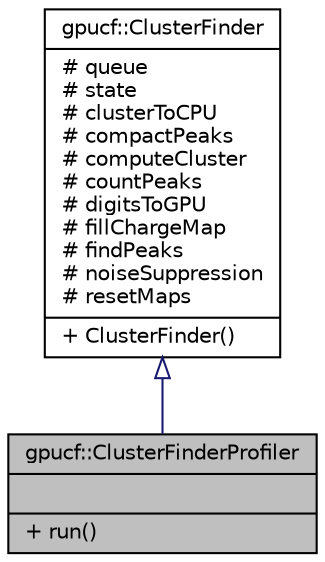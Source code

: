 digraph "gpucf::ClusterFinderProfiler"
{
 // INTERACTIVE_SVG=YES
  bgcolor="transparent";
  edge [fontname="Helvetica",fontsize="10",labelfontname="Helvetica",labelfontsize="10"];
  node [fontname="Helvetica",fontsize="10",shape=record];
  Node1 [label="{gpucf::ClusterFinderProfiler\n||+ run()\l}",height=0.2,width=0.4,color="black", fillcolor="grey75", style="filled", fontcolor="black"];
  Node2 -> Node1 [dir="back",color="midnightblue",fontsize="10",style="solid",arrowtail="onormal",fontname="Helvetica"];
  Node2 [label="{gpucf::ClusterFinder\n|# queue\l# state\l# clusterToCPU\l# compactPeaks\l# computeCluster\l# countPeaks\l# digitsToGPU\l# fillChargeMap\l# findPeaks\l# noiseSuppression\l# resetMaps\l|+ ClusterFinder()\l}",height=0.2,width=0.4,color="black",URL="$d3/d32/classgpucf_1_1ClusterFinder.html"];
}
